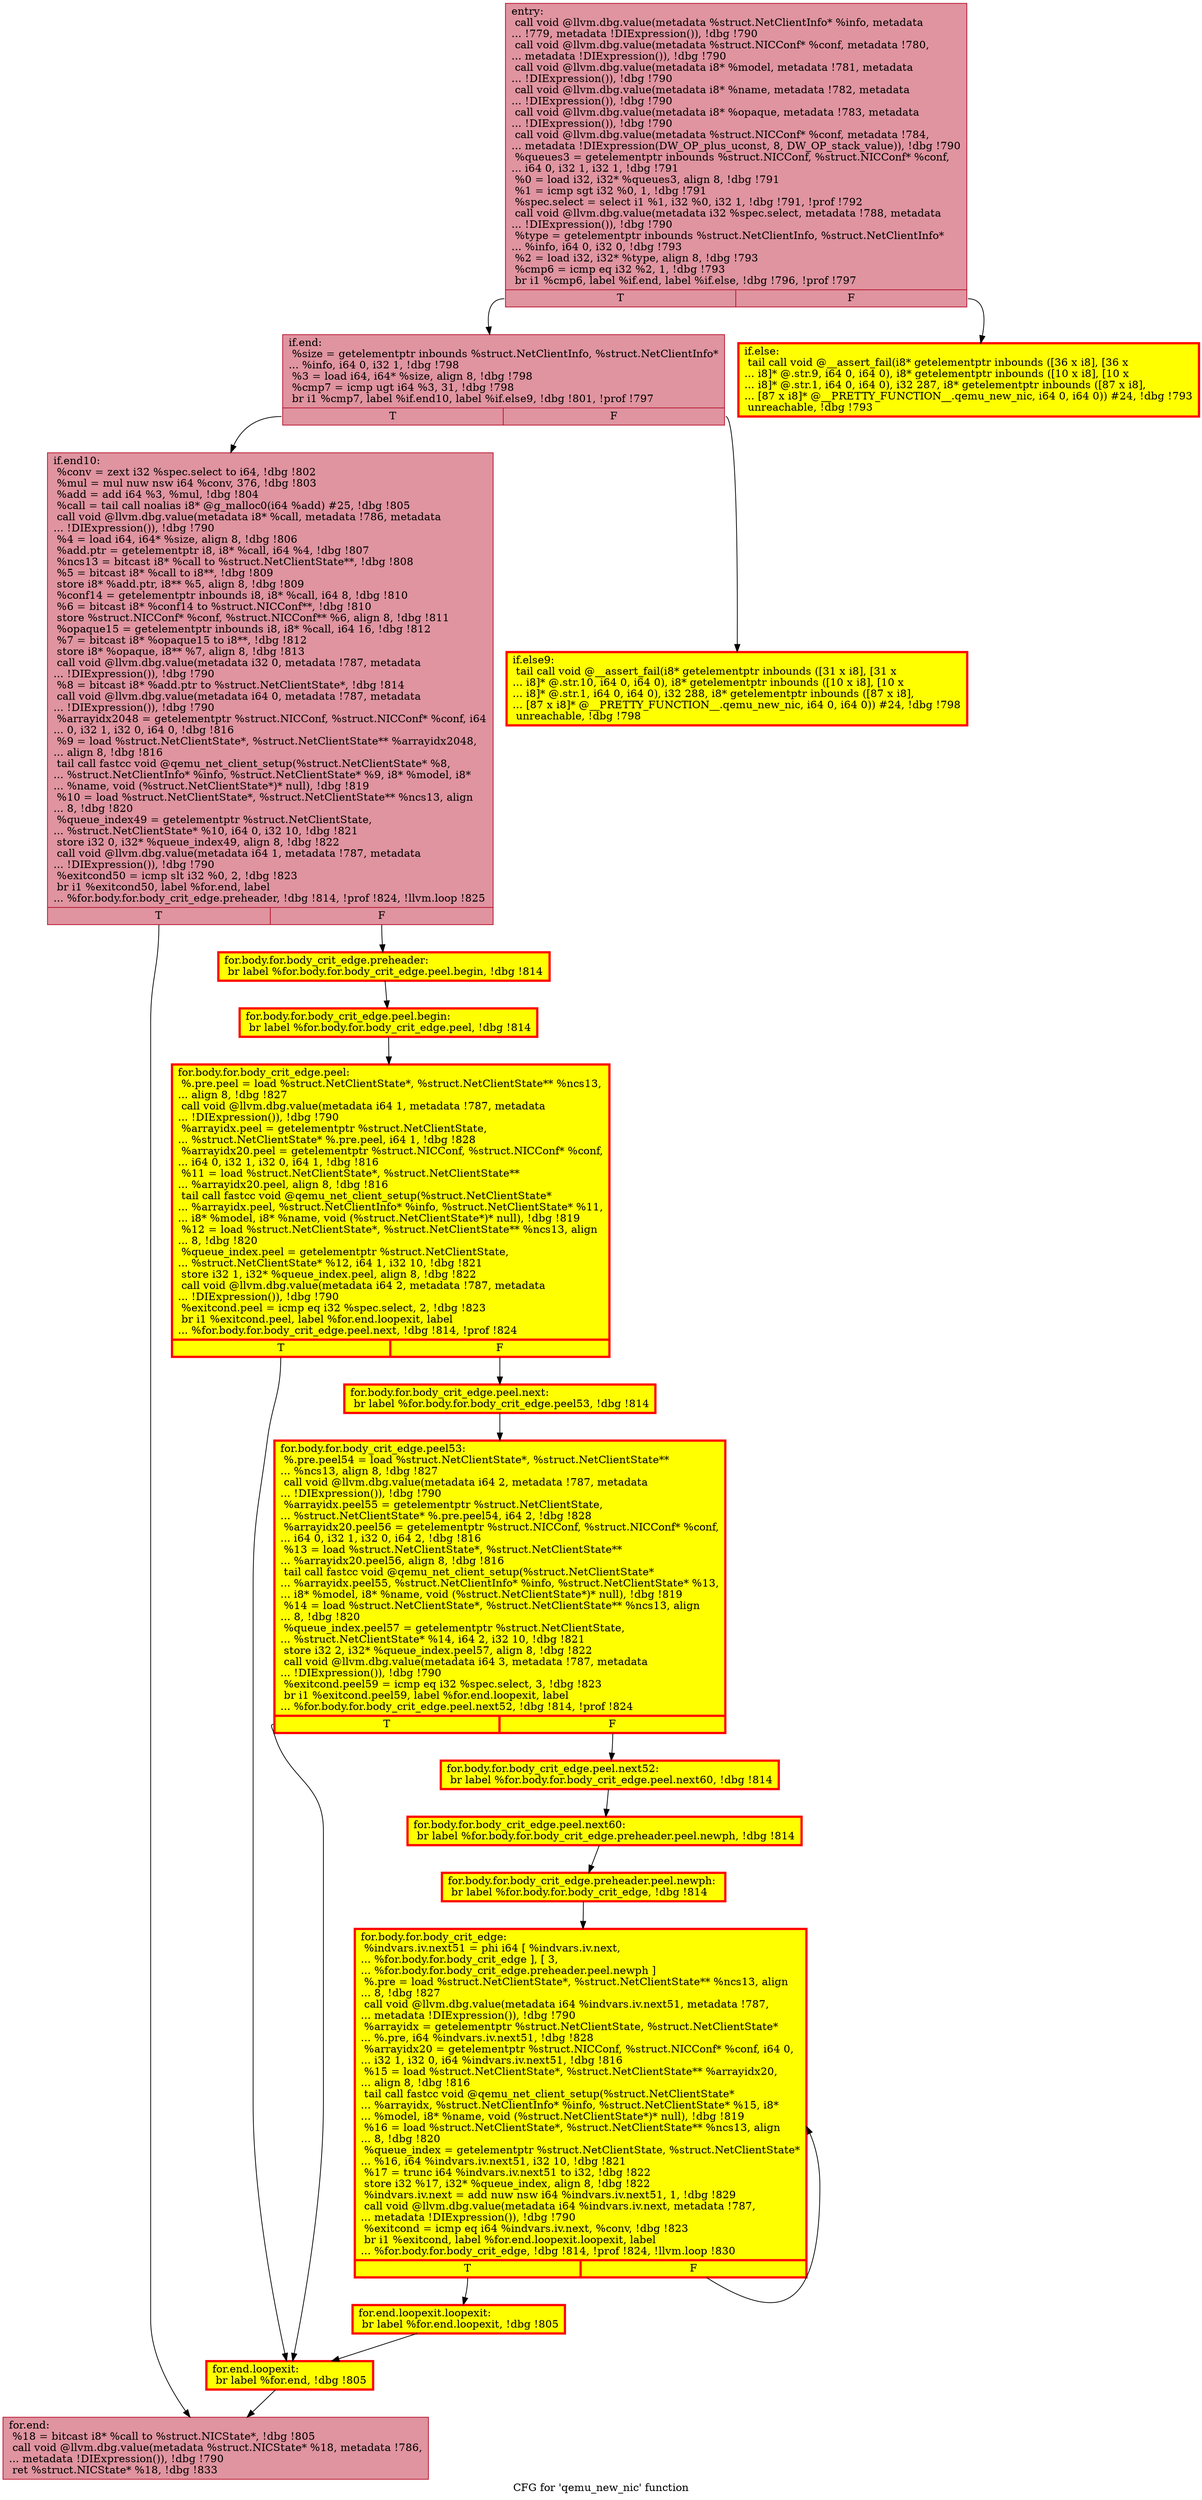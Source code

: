 digraph "CFG for 'qemu_new_nic' function" {
	label="CFG for 'qemu_new_nic' function";

	Node0x55a9bd426d10 [shape=record,color="#b70d28ff", style=filled, fillcolor="#b70d2870",label="{entry:\l  call void @llvm.dbg.value(metadata %struct.NetClientInfo* %info, metadata\l... !779, metadata !DIExpression()), !dbg !790\l  call void @llvm.dbg.value(metadata %struct.NICConf* %conf, metadata !780,\l... metadata !DIExpression()), !dbg !790\l  call void @llvm.dbg.value(metadata i8* %model, metadata !781, metadata\l... !DIExpression()), !dbg !790\l  call void @llvm.dbg.value(metadata i8* %name, metadata !782, metadata\l... !DIExpression()), !dbg !790\l  call void @llvm.dbg.value(metadata i8* %opaque, metadata !783, metadata\l... !DIExpression()), !dbg !790\l  call void @llvm.dbg.value(metadata %struct.NICConf* %conf, metadata !784,\l... metadata !DIExpression(DW_OP_plus_uconst, 8, DW_OP_stack_value)), !dbg !790\l  %queues3 = getelementptr inbounds %struct.NICConf, %struct.NICConf* %conf,\l... i64 0, i32 1, i32 1, !dbg !791\l  %0 = load i32, i32* %queues3, align 8, !dbg !791\l  %1 = icmp sgt i32 %0, 1, !dbg !791\l  %spec.select = select i1 %1, i32 %0, i32 1, !dbg !791, !prof !792\l  call void @llvm.dbg.value(metadata i32 %spec.select, metadata !788, metadata\l... !DIExpression()), !dbg !790\l  %type = getelementptr inbounds %struct.NetClientInfo, %struct.NetClientInfo*\l... %info, i64 0, i32 0, !dbg !793\l  %2 = load i32, i32* %type, align 8, !dbg !793\l  %cmp6 = icmp eq i32 %2, 1, !dbg !793\l  br i1 %cmp6, label %if.end, label %if.else, !dbg !796, !prof !797\l|{<s0>T|<s1>F}}"];
	Node0x55a9bd426d10:s0 -> Node0x55a9bd43d720;
	Node0x55a9bd426d10:s1 -> Node0x55a9bd43d790;
	Node0x55a9bd43d790 [shape=record,penwidth=3.0, style="filled", color="red", fillcolor="yellow",label="{if.else:                                          \l  tail call void @__assert_fail(i8* getelementptr inbounds ([36 x i8], [36 x\l... i8]* @.str.9, i64 0, i64 0), i8* getelementptr inbounds ([10 x i8], [10 x\l... i8]* @.str.1, i64 0, i64 0), i32 287, i8* getelementptr inbounds ([87 x i8],\l... [87 x i8]* @__PRETTY_FUNCTION__.qemu_new_nic, i64 0, i64 0)) #24, !dbg !793\l  unreachable, !dbg !793\l}"];
	Node0x55a9bd43d720 [shape=record,color="#b70d28ff", style=filled, fillcolor="#b70d2870",label="{if.end:                                           \l  %size = getelementptr inbounds %struct.NetClientInfo, %struct.NetClientInfo*\l... %info, i64 0, i32 1, !dbg !798\l  %3 = load i64, i64* %size, align 8, !dbg !798\l  %cmp7 = icmp ugt i64 %3, 31, !dbg !798\l  br i1 %cmp7, label %if.end10, label %if.else9, !dbg !801, !prof !797\l|{<s0>T|<s1>F}}"];
	Node0x55a9bd43d720:s0 -> Node0x55a9bd43e3c0;
	Node0x55a9bd43d720:s1 -> Node0x55a9bd43e430;
	Node0x55a9bd43e430 [shape=record,penwidth=3.0, style="filled", color="red", fillcolor="yellow",label="{if.else9:                                         \l  tail call void @__assert_fail(i8* getelementptr inbounds ([31 x i8], [31 x\l... i8]* @.str.10, i64 0, i64 0), i8* getelementptr inbounds ([10 x i8], [10 x\l... i8]* @.str.1, i64 0, i64 0), i32 288, i8* getelementptr inbounds ([87 x i8],\l... [87 x i8]* @__PRETTY_FUNCTION__.qemu_new_nic, i64 0, i64 0)) #24, !dbg !798\l  unreachable, !dbg !798\l}"];
	Node0x55a9bd43e3c0 [shape=record,color="#b70d28ff", style=filled, fillcolor="#b70d2870",label="{if.end10:                                         \l  %conv = zext i32 %spec.select to i64, !dbg !802\l  %mul = mul nuw nsw i64 %conv, 376, !dbg !803\l  %add = add i64 %3, %mul, !dbg !804\l  %call = tail call noalias i8* @g_malloc0(i64 %add) #25, !dbg !805\l  call void @llvm.dbg.value(metadata i8* %call, metadata !786, metadata\l... !DIExpression()), !dbg !790\l  %4 = load i64, i64* %size, align 8, !dbg !806\l  %add.ptr = getelementptr i8, i8* %call, i64 %4, !dbg !807\l  %ncs13 = bitcast i8* %call to %struct.NetClientState**, !dbg !808\l  %5 = bitcast i8* %call to i8**, !dbg !809\l  store i8* %add.ptr, i8** %5, align 8, !dbg !809\l  %conf14 = getelementptr inbounds i8, i8* %call, i64 8, !dbg !810\l  %6 = bitcast i8* %conf14 to %struct.NICConf**, !dbg !810\l  store %struct.NICConf* %conf, %struct.NICConf** %6, align 8, !dbg !811\l  %opaque15 = getelementptr inbounds i8, i8* %call, i64 16, !dbg !812\l  %7 = bitcast i8* %opaque15 to i8**, !dbg !812\l  store i8* %opaque, i8** %7, align 8, !dbg !813\l  call void @llvm.dbg.value(metadata i32 0, metadata !787, metadata\l... !DIExpression()), !dbg !790\l  %8 = bitcast i8* %add.ptr to %struct.NetClientState*, !dbg !814\l  call void @llvm.dbg.value(metadata i64 0, metadata !787, metadata\l... !DIExpression()), !dbg !790\l  %arrayidx2048 = getelementptr %struct.NICConf, %struct.NICConf* %conf, i64\l... 0, i32 1, i32 0, i64 0, !dbg !816\l  %9 = load %struct.NetClientState*, %struct.NetClientState** %arrayidx2048,\l... align 8, !dbg !816\l  tail call fastcc void @qemu_net_client_setup(%struct.NetClientState* %8,\l... %struct.NetClientInfo* %info, %struct.NetClientState* %9, i8* %model, i8*\l... %name, void (%struct.NetClientState*)* null), !dbg !819\l  %10 = load %struct.NetClientState*, %struct.NetClientState** %ncs13, align\l... 8, !dbg !820\l  %queue_index49 = getelementptr %struct.NetClientState,\l... %struct.NetClientState* %10, i64 0, i32 10, !dbg !821\l  store i32 0, i32* %queue_index49, align 8, !dbg !822\l  call void @llvm.dbg.value(metadata i64 1, metadata !787, metadata\l... !DIExpression()), !dbg !790\l  %exitcond50 = icmp slt i32 %0, 2, !dbg !823\l  br i1 %exitcond50, label %for.end, label\l... %for.body.for.body_crit_edge.preheader, !dbg !814, !prof !824, !llvm.loop !825\l|{<s0>T|<s1>F}}"];
	Node0x55a9bd43e3c0:s0 -> Node0x55a9bd3edff0;
	Node0x55a9bd43e3c0:s1 -> Node0x55a9bd5ac430;
	Node0x55a9bd5ac430 [shape=record,penwidth=3.0, style="filled", color="red", fillcolor="yellow",label="{for.body.for.body_crit_edge.preheader:            \l  br label %for.body.for.body_crit_edge.peel.begin, !dbg !814\l}"];
	Node0x55a9bd5ac430 -> Node0x55a9bd4408b0;
	Node0x55a9bd4408b0 [shape=record,penwidth=3.0, style="filled", color="red", fillcolor="yellow",label="{for.body.for.body_crit_edge.peel.begin:           \l  br label %for.body.for.body_crit_edge.peel, !dbg !814\l}"];
	Node0x55a9bd4408b0 -> Node0x55a9bd76fe80;
	Node0x55a9bd76fe80 [shape=record,penwidth=3.0, style="filled", color="red", fillcolor="yellow",label="{for.body.for.body_crit_edge.peel:                 \l  %.pre.peel = load %struct.NetClientState*, %struct.NetClientState** %ncs13,\l... align 8, !dbg !827\l  call void @llvm.dbg.value(metadata i64 1, metadata !787, metadata\l... !DIExpression()), !dbg !790\l  %arrayidx.peel = getelementptr %struct.NetClientState,\l... %struct.NetClientState* %.pre.peel, i64 1, !dbg !828\l  %arrayidx20.peel = getelementptr %struct.NICConf, %struct.NICConf* %conf,\l... i64 0, i32 1, i32 0, i64 1, !dbg !816\l  %11 = load %struct.NetClientState*, %struct.NetClientState**\l... %arrayidx20.peel, align 8, !dbg !816\l  tail call fastcc void @qemu_net_client_setup(%struct.NetClientState*\l... %arrayidx.peel, %struct.NetClientInfo* %info, %struct.NetClientState* %11,\l... i8* %model, i8* %name, void (%struct.NetClientState*)* null), !dbg !819\l  %12 = load %struct.NetClientState*, %struct.NetClientState** %ncs13, align\l... 8, !dbg !820\l  %queue_index.peel = getelementptr %struct.NetClientState,\l... %struct.NetClientState* %12, i64 1, i32 10, !dbg !821\l  store i32 1, i32* %queue_index.peel, align 8, !dbg !822\l  call void @llvm.dbg.value(metadata i64 2, metadata !787, metadata\l... !DIExpression()), !dbg !790\l  %exitcond.peel = icmp eq i32 %spec.select, 2, !dbg !823\l  br i1 %exitcond.peel, label %for.end.loopexit, label\l... %for.body.for.body_crit_edge.peel.next, !dbg !814, !prof !824\l|{<s0>T|<s1>F}}"];
	Node0x55a9bd76fe80:s0 -> Node0x55a9bd618cb0;
	Node0x55a9bd76fe80:s1 -> Node0x55a9bd76e510;
	Node0x55a9bd76e510 [shape=record,penwidth=3.0, style="filled", color="red", fillcolor="yellow",label="{for.body.for.body_crit_edge.peel.next:            \l  br label %for.body.for.body_crit_edge.peel53, !dbg !814\l}"];
	Node0x55a9bd76e510 -> Node0x55a9bd5b6520;
	Node0x55a9bd5b6520 [shape=record,penwidth=3.0, style="filled", color="red", fillcolor="yellow",label="{for.body.for.body_crit_edge.peel53:               \l  %.pre.peel54 = load %struct.NetClientState*, %struct.NetClientState**\l... %ncs13, align 8, !dbg !827\l  call void @llvm.dbg.value(metadata i64 2, metadata !787, metadata\l... !DIExpression()), !dbg !790\l  %arrayidx.peel55 = getelementptr %struct.NetClientState,\l... %struct.NetClientState* %.pre.peel54, i64 2, !dbg !828\l  %arrayidx20.peel56 = getelementptr %struct.NICConf, %struct.NICConf* %conf,\l... i64 0, i32 1, i32 0, i64 2, !dbg !816\l  %13 = load %struct.NetClientState*, %struct.NetClientState**\l... %arrayidx20.peel56, align 8, !dbg !816\l  tail call fastcc void @qemu_net_client_setup(%struct.NetClientState*\l... %arrayidx.peel55, %struct.NetClientInfo* %info, %struct.NetClientState* %13,\l... i8* %model, i8* %name, void (%struct.NetClientState*)* null), !dbg !819\l  %14 = load %struct.NetClientState*, %struct.NetClientState** %ncs13, align\l... 8, !dbg !820\l  %queue_index.peel57 = getelementptr %struct.NetClientState,\l... %struct.NetClientState* %14, i64 2, i32 10, !dbg !821\l  store i32 2, i32* %queue_index.peel57, align 8, !dbg !822\l  call void @llvm.dbg.value(metadata i64 3, metadata !787, metadata\l... !DIExpression()), !dbg !790\l  %exitcond.peel59 = icmp eq i32 %spec.select, 3, !dbg !823\l  br i1 %exitcond.peel59, label %for.end.loopexit, label\l... %for.body.for.body_crit_edge.peel.next52, !dbg !814, !prof !824\l|{<s0>T|<s1>F}}"];
	Node0x55a9bd5b6520:s0 -> Node0x55a9bd618cb0;
	Node0x55a9bd5b6520:s1 -> Node0x55a9bd7836a0;
	Node0x55a9bd7836a0 [shape=record,penwidth=3.0, style="filled", color="red", fillcolor="yellow",label="{for.body.for.body_crit_edge.peel.next52:          \l  br label %for.body.for.body_crit_edge.peel.next60, !dbg !814\l}"];
	Node0x55a9bd7836a0 -> Node0x55a9bd61f8f0;
	Node0x55a9bd61f8f0 [shape=record,penwidth=3.0, style="filled", color="red", fillcolor="yellow",label="{for.body.for.body_crit_edge.peel.next60:          \l  br label %for.body.for.body_crit_edge.preheader.peel.newph, !dbg !814\l}"];
	Node0x55a9bd61f8f0 -> Node0x55a9bd508780;
	Node0x55a9bd508780 [shape=record,penwidth=3.0, style="filled", color="red", fillcolor="yellow",label="{for.body.for.body_crit_edge.preheader.peel.newph: \l  br label %for.body.for.body_crit_edge, !dbg !814\l}"];
	Node0x55a9bd508780 -> Node0x55a9bd4f8960;
	Node0x55a9bd4f8960 [shape=record,penwidth=3.0, style="filled", color="red", fillcolor="yellow",label="{for.body.for.body_crit_edge:                      \l  %indvars.iv.next51 = phi i64 [ %indvars.iv.next,\l... %for.body.for.body_crit_edge ], [ 3,\l... %for.body.for.body_crit_edge.preheader.peel.newph ]\l  %.pre = load %struct.NetClientState*, %struct.NetClientState** %ncs13, align\l... 8, !dbg !827\l  call void @llvm.dbg.value(metadata i64 %indvars.iv.next51, metadata !787,\l... metadata !DIExpression()), !dbg !790\l  %arrayidx = getelementptr %struct.NetClientState, %struct.NetClientState*\l... %.pre, i64 %indvars.iv.next51, !dbg !828\l  %arrayidx20 = getelementptr %struct.NICConf, %struct.NICConf* %conf, i64 0,\l... i32 1, i32 0, i64 %indvars.iv.next51, !dbg !816\l  %15 = load %struct.NetClientState*, %struct.NetClientState** %arrayidx20,\l... align 8, !dbg !816\l  tail call fastcc void @qemu_net_client_setup(%struct.NetClientState*\l... %arrayidx, %struct.NetClientInfo* %info, %struct.NetClientState* %15, i8*\l... %model, i8* %name, void (%struct.NetClientState*)* null), !dbg !819\l  %16 = load %struct.NetClientState*, %struct.NetClientState** %ncs13, align\l... 8, !dbg !820\l  %queue_index = getelementptr %struct.NetClientState, %struct.NetClientState*\l... %16, i64 %indvars.iv.next51, i32 10, !dbg !821\l  %17 = trunc i64 %indvars.iv.next51 to i32, !dbg !822\l  store i32 %17, i32* %queue_index, align 8, !dbg !822\l  %indvars.iv.next = add nuw nsw i64 %indvars.iv.next51, 1, !dbg !829\l  call void @llvm.dbg.value(metadata i64 %indvars.iv.next, metadata !787,\l... metadata !DIExpression()), !dbg !790\l  %exitcond = icmp eq i64 %indvars.iv.next, %conv, !dbg !823\l  br i1 %exitcond, label %for.end.loopexit.loopexit, label\l... %for.body.for.body_crit_edge, !dbg !814, !prof !824, !llvm.loop !830\l|{<s0>T|<s1>F}}"];
	Node0x55a9bd4f8960:s0 -> Node0x55a9bd796080;
	Node0x55a9bd4f8960:s1 -> Node0x55a9bd4f8960;
	Node0x55a9bd796080 [shape=record,penwidth=3.0, style="filled", color="red", fillcolor="yellow",label="{for.end.loopexit.loopexit:                        \l  br label %for.end.loopexit, !dbg !805\l}"];
	Node0x55a9bd796080 -> Node0x55a9bd618cb0;
	Node0x55a9bd618cb0 [shape=record,penwidth=3.0, style="filled", color="red", fillcolor="yellow",label="{for.end.loopexit:                                 \l  br label %for.end, !dbg !805\l}"];
	Node0x55a9bd618cb0 -> Node0x55a9bd3edff0;
	Node0x55a9bd3edff0 [shape=record,color="#b70d28ff", style=filled, fillcolor="#b70d2870",label="{for.end:                                          \l  %18 = bitcast i8* %call to %struct.NICState*, !dbg !805\l  call void @llvm.dbg.value(metadata %struct.NICState* %18, metadata !786,\l... metadata !DIExpression()), !dbg !790\l  ret %struct.NICState* %18, !dbg !833\l}"];
}
